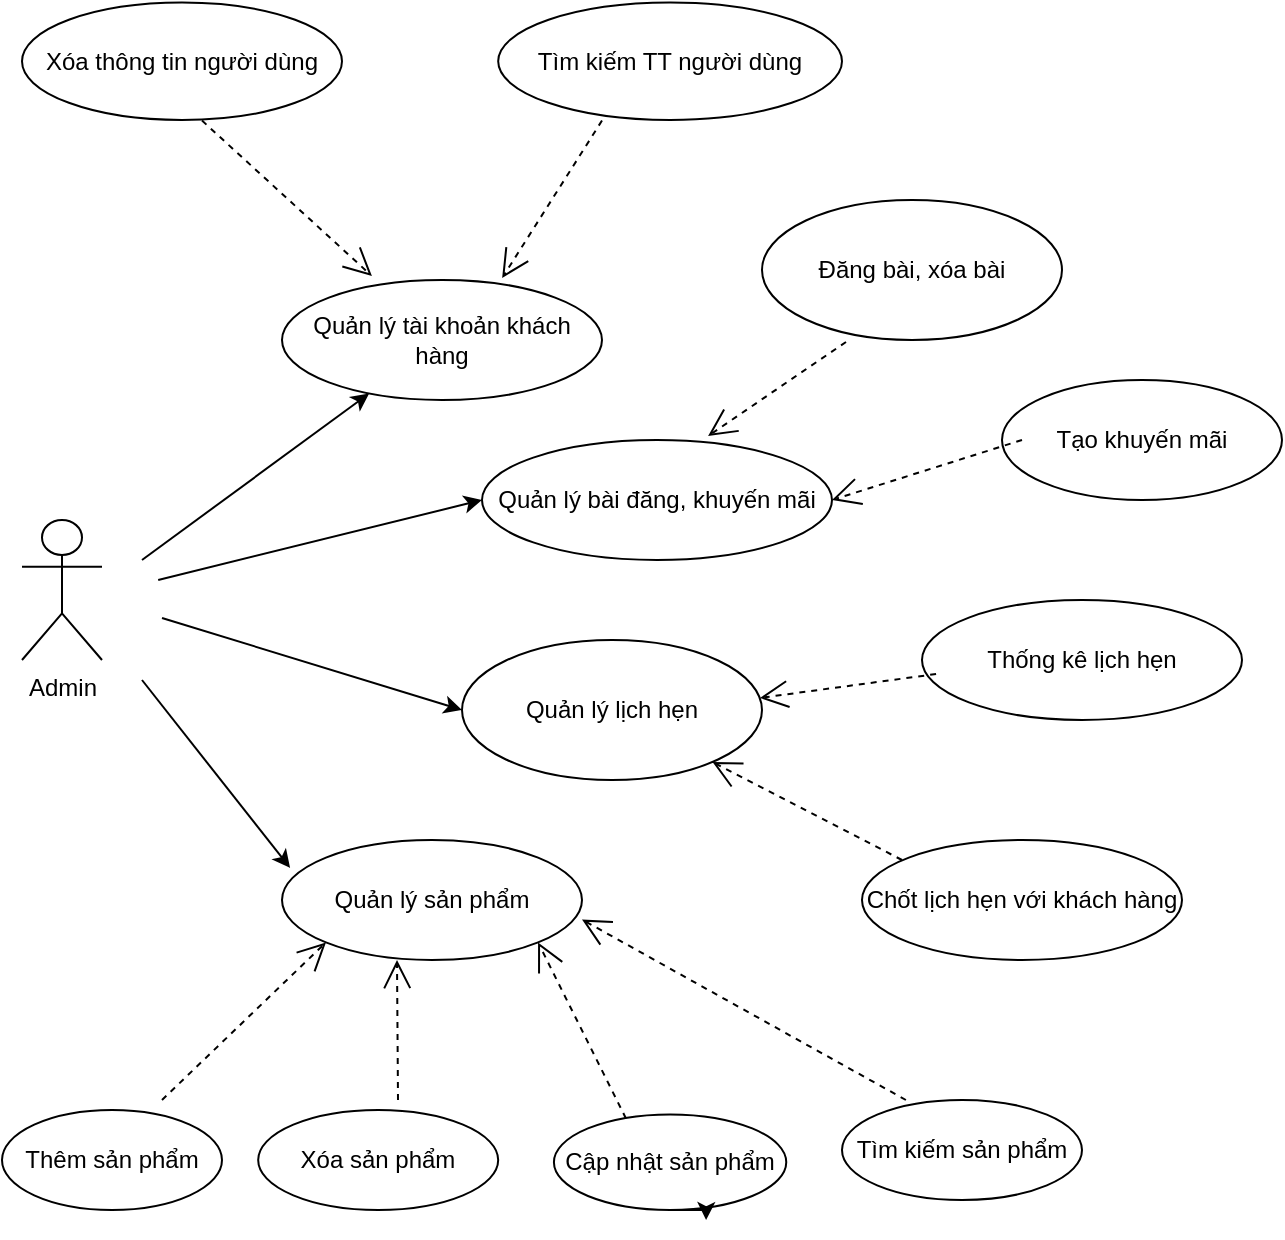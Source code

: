 <mxfile version="28.2.3">
  <diagram name="Trang-1" id="sAK9aHfum34GCgjFuC16">
    <mxGraphModel dx="1426" dy="743" grid="1" gridSize="10" guides="1" tooltips="1" connect="1" arrows="1" fold="1" page="1" pageScale="1" pageWidth="827" pageHeight="1169" math="0" shadow="0">
      <root>
        <mxCell id="0" />
        <mxCell id="1" parent="0" />
        <mxCell id="0Hp2lXWLAQ3i6HzI0rHX-4" value="Admin" style="shape=umlActor;verticalLabelPosition=bottom;verticalAlign=top;html=1;outlineConnect=0;" vertex="1" parent="1">
          <mxGeometry x="30" y="290" width="40" height="70" as="geometry" />
        </mxCell>
        <mxCell id="0Hp2lXWLAQ3i6HzI0rHX-5" value="Quản lý tài khoản khách hàng" style="ellipse;whiteSpace=wrap;html=1;" vertex="1" parent="1">
          <mxGeometry x="160" y="170" width="160" height="60" as="geometry" />
        </mxCell>
        <mxCell id="0Hp2lXWLAQ3i6HzI0rHX-6" value="Quản lý sản phẩm" style="ellipse;whiteSpace=wrap;html=1;" vertex="1" parent="1">
          <mxGeometry x="160" y="450" width="150" height="60" as="geometry" />
        </mxCell>
        <mxCell id="0Hp2lXWLAQ3i6HzI0rHX-7" value="Quản lý lịch hẹn" style="ellipse;whiteSpace=wrap;html=1;" vertex="1" parent="1">
          <mxGeometry x="250" y="350" width="150" height="70" as="geometry" />
        </mxCell>
        <mxCell id="0Hp2lXWLAQ3i6HzI0rHX-8" value="Thêm sản phẩm" style="ellipse;whiteSpace=wrap;html=1;rotation=0;" vertex="1" parent="1">
          <mxGeometry x="20" y="585" width="110" height="50" as="geometry" />
        </mxCell>
        <mxCell id="0Hp2lXWLAQ3i6HzI0rHX-9" value="Xóa sản phẩm" style="ellipse;whiteSpace=wrap;html=1;" vertex="1" parent="1">
          <mxGeometry x="148.09" y="585" width="120" height="50" as="geometry" />
        </mxCell>
        <mxCell id="0Hp2lXWLAQ3i6HzI0rHX-10" value="Cập nhật sản phẩm" style="ellipse;whiteSpace=wrap;html=1;rotation=0;" vertex="1" parent="1">
          <mxGeometry x="295.96" y="587.21" width="116.17" height="47.79" as="geometry" />
        </mxCell>
        <mxCell id="0Hp2lXWLAQ3i6HzI0rHX-15" value="" style="endArrow=classic;html=1;rounded=0;" edge="1" parent="1" target="0Hp2lXWLAQ3i6HzI0rHX-5">
          <mxGeometry width="50" height="50" relative="1" as="geometry">
            <mxPoint x="90" y="310" as="sourcePoint" />
            <mxPoint x="140" y="260" as="targetPoint" />
          </mxGeometry>
        </mxCell>
        <mxCell id="0Hp2lXWLAQ3i6HzI0rHX-16" value="" style="endArrow=classic;html=1;rounded=0;entryX=0;entryY=0.5;entryDx=0;entryDy=0;" edge="1" parent="1" target="0Hp2lXWLAQ3i6HzI0rHX-7">
          <mxGeometry width="50" height="50" relative="1" as="geometry">
            <mxPoint x="100" y="338.98" as="sourcePoint" />
            <mxPoint x="200" y="340" as="targetPoint" />
          </mxGeometry>
        </mxCell>
        <mxCell id="0Hp2lXWLAQ3i6HzI0rHX-17" value="" style="endArrow=classic;html=1;rounded=0;entryX=0.027;entryY=0.233;entryDx=0;entryDy=0;entryPerimeter=0;" edge="1" parent="1" target="0Hp2lXWLAQ3i6HzI0rHX-6">
          <mxGeometry width="50" height="50" relative="1" as="geometry">
            <mxPoint x="90" y="370" as="sourcePoint" />
            <mxPoint x="140" y="450" as="targetPoint" />
          </mxGeometry>
        </mxCell>
        <mxCell id="0Hp2lXWLAQ3i6HzI0rHX-23" value="Xóa thông tin người dùng" style="ellipse;whiteSpace=wrap;html=1;rotation=0;" vertex="1" parent="1">
          <mxGeometry x="30" y="31.29" width="160" height="58.71" as="geometry" />
        </mxCell>
        <mxCell id="0Hp2lXWLAQ3i6HzI0rHX-24" value="Tìm kiếm TT người dùng" style="ellipse;whiteSpace=wrap;html=1;" vertex="1" parent="1">
          <mxGeometry x="268.09" y="31.29" width="171.91" height="58.71" as="geometry" />
        </mxCell>
        <mxCell id="0Hp2lXWLAQ3i6HzI0rHX-29" value="" style="endArrow=open;endSize=12;dashed=1;html=1;rounded=0;entryX=0.5;entryY=1;entryDx=0;entryDy=0;" edge="1" parent="1">
          <mxGeometry x="-0.004" width="160" relative="1" as="geometry">
            <mxPoint x="218" y="580" as="sourcePoint" />
            <mxPoint x="217.5" y="510" as="targetPoint" />
            <mxPoint as="offset" />
          </mxGeometry>
        </mxCell>
        <mxCell id="0Hp2lXWLAQ3i6HzI0rHX-30" value="" style="endArrow=open;endSize=12;dashed=1;html=1;rounded=0;entryX=1;entryY=1;entryDx=0;entryDy=0;exitX=0.31;exitY=0.042;exitDx=0;exitDy=0;exitPerimeter=0;" edge="1" parent="1" source="0Hp2lXWLAQ3i6HzI0rHX-10" target="0Hp2lXWLAQ3i6HzI0rHX-6">
          <mxGeometry width="160" relative="1" as="geometry">
            <mxPoint x="350" y="559.13" as="sourcePoint" />
            <mxPoint x="510" y="559.13" as="targetPoint" />
          </mxGeometry>
        </mxCell>
        <mxCell id="0Hp2lXWLAQ3i6HzI0rHX-31" value="" style="endArrow=open;endSize=12;dashed=1;html=1;rounded=0;entryX=0.281;entryY=-0.033;entryDx=0;entryDy=0;entryPerimeter=0;" edge="1" parent="1" target="0Hp2lXWLAQ3i6HzI0rHX-5">
          <mxGeometry x="0.007" width="160" relative="1" as="geometry">
            <mxPoint x="120" y="90.29" as="sourcePoint" />
            <mxPoint x="280" y="90.29" as="targetPoint" />
            <mxPoint as="offset" />
          </mxGeometry>
        </mxCell>
        <mxCell id="0Hp2lXWLAQ3i6HzI0rHX-35" value="" style="endArrow=open;endSize=12;dashed=1;html=1;rounded=0;entryX=0.688;entryY=-0.017;entryDx=0;entryDy=0;entryPerimeter=0;" edge="1" parent="1" target="0Hp2lXWLAQ3i6HzI0rHX-5">
          <mxGeometry width="160" relative="1" as="geometry">
            <mxPoint x="320" y="90.29" as="sourcePoint" />
            <mxPoint x="480" y="90.29" as="targetPoint" />
          </mxGeometry>
        </mxCell>
        <mxCell id="0Hp2lXWLAQ3i6HzI0rHX-36" value="" style="endArrow=open;endSize=12;dashed=1;html=1;rounded=0;entryX=0;entryY=1;entryDx=0;entryDy=0;" edge="1" parent="1" target="0Hp2lXWLAQ3i6HzI0rHX-6">
          <mxGeometry width="160" relative="1" as="geometry">
            <mxPoint x="100" y="580" as="sourcePoint" />
            <mxPoint x="260" y="550" as="targetPoint" />
          </mxGeometry>
        </mxCell>
        <mxCell id="0Hp2lXWLAQ3i6HzI0rHX-38" value="Chốt lịch hẹn với khách hàng" style="ellipse;whiteSpace=wrap;html=1;rotation=0;" vertex="1" parent="1">
          <mxGeometry x="450" y="450" width="160" height="60" as="geometry" />
        </mxCell>
        <mxCell id="0Hp2lXWLAQ3i6HzI0rHX-39" value="Thống kê lịch hẹn" style="ellipse;whiteSpace=wrap;html=1;rotation=0;" vertex="1" parent="1">
          <mxGeometry x="480" y="330" width="160" height="60" as="geometry" />
        </mxCell>
        <mxCell id="0Hp2lXWLAQ3i6HzI0rHX-40" value="" style="endArrow=open;endSize=12;dashed=1;html=1;rounded=0;" edge="1" parent="1" target="0Hp2lXWLAQ3i6HzI0rHX-7">
          <mxGeometry width="160" relative="1" as="geometry">
            <mxPoint x="470" y="460" as="sourcePoint" />
            <mxPoint x="630" y="460" as="targetPoint" />
          </mxGeometry>
        </mxCell>
        <mxCell id="0Hp2lXWLAQ3i6HzI0rHX-42" value="" style="endArrow=open;endSize=12;dashed=1;html=1;rounded=0;entryX=0.993;entryY=0.414;entryDx=0;entryDy=0;entryPerimeter=0;exitX=0.044;exitY=0.617;exitDx=0;exitDy=0;exitPerimeter=0;" edge="1" parent="1" source="0Hp2lXWLAQ3i6HzI0rHX-39" target="0Hp2lXWLAQ3i6HzI0rHX-7">
          <mxGeometry x="-0.012" y="2" width="160" relative="1" as="geometry">
            <mxPoint x="460" y="374.5" as="sourcePoint" />
            <mxPoint x="620" y="374.5" as="targetPoint" />
            <mxPoint as="offset" />
          </mxGeometry>
        </mxCell>
        <mxCell id="0Hp2lXWLAQ3i6HzI0rHX-44" style="edgeStyle=orthogonalEdgeStyle;rounded=0;orthogonalLoop=1;jettySize=auto;html=1;exitX=0.5;exitY=1;exitDx=0;exitDy=0;entryX=0.655;entryY=1.105;entryDx=0;entryDy=0;entryPerimeter=0;" edge="1" parent="1" source="0Hp2lXWLAQ3i6HzI0rHX-10" target="0Hp2lXWLAQ3i6HzI0rHX-10">
          <mxGeometry relative="1" as="geometry" />
        </mxCell>
        <mxCell id="0Hp2lXWLAQ3i6HzI0rHX-45" value="Tìm kiếm sản phẩm" style="ellipse;whiteSpace=wrap;html=1;" vertex="1" parent="1">
          <mxGeometry x="440" y="580" width="120" height="50" as="geometry" />
        </mxCell>
        <mxCell id="0Hp2lXWLAQ3i6HzI0rHX-46" value="" style="endArrow=open;endSize=12;dashed=1;html=1;rounded=0;entryX=0.987;entryY=0.783;entryDx=0;entryDy=0;entryPerimeter=0;" edge="1" parent="1">
          <mxGeometry width="160" relative="1" as="geometry">
            <mxPoint x="471.95" y="580" as="sourcePoint" />
            <mxPoint x="310.0" y="489.77" as="targetPoint" />
          </mxGeometry>
        </mxCell>
        <mxCell id="0Hp2lXWLAQ3i6HzI0rHX-47" value="Quản lý bài đăng, khuyến mãi" style="ellipse;whiteSpace=wrap;html=1;" vertex="1" parent="1">
          <mxGeometry x="260" y="250" width="175" height="60" as="geometry" />
        </mxCell>
        <mxCell id="0Hp2lXWLAQ3i6HzI0rHX-49" value="" style="endArrow=classic;html=1;rounded=0;entryX=0;entryY=0.5;entryDx=0;entryDy=0;" edge="1" parent="1" target="0Hp2lXWLAQ3i6HzI0rHX-47">
          <mxGeometry width="50" height="50" relative="1" as="geometry">
            <mxPoint x="98.09" y="320" as="sourcePoint" />
            <mxPoint x="148.09" y="270" as="targetPoint" />
          </mxGeometry>
        </mxCell>
        <mxCell id="0Hp2lXWLAQ3i6HzI0rHX-50" value="Đăng bài, xóa bài" style="ellipse;whiteSpace=wrap;html=1;" vertex="1" parent="1">
          <mxGeometry x="400" y="130" width="150" height="70" as="geometry" />
        </mxCell>
        <mxCell id="0Hp2lXWLAQ3i6HzI0rHX-51" value="Tạo khuyến mãi" style="ellipse;whiteSpace=wrap;html=1;" vertex="1" parent="1">
          <mxGeometry x="520" y="220" width="140" height="60" as="geometry" />
        </mxCell>
        <mxCell id="0Hp2lXWLAQ3i6HzI0rHX-52" value="" style="endArrow=open;endSize=12;dashed=1;html=1;rounded=0;entryX=0.646;entryY=-0.033;entryDx=0;entryDy=0;entryPerimeter=0;exitX=0.28;exitY=1.014;exitDx=0;exitDy=0;exitPerimeter=0;" edge="1" parent="1" source="0Hp2lXWLAQ3i6HzI0rHX-50" target="0Hp2lXWLAQ3i6HzI0rHX-47">
          <mxGeometry x="0.025" y="6" width="160" relative="1" as="geometry">
            <mxPoint x="414" y="190" as="sourcePoint" />
            <mxPoint x="574" y="190" as="targetPoint" />
            <mxPoint as="offset" />
          </mxGeometry>
        </mxCell>
        <mxCell id="0Hp2lXWLAQ3i6HzI0rHX-55" value="" style="endArrow=open;endSize=12;dashed=1;html=1;rounded=0;entryX=1;entryY=0.5;entryDx=0;entryDy=0;" edge="1" parent="1" target="0Hp2lXWLAQ3i6HzI0rHX-47">
          <mxGeometry x="-0.113" y="7" width="160" relative="1" as="geometry">
            <mxPoint x="530" y="250" as="sourcePoint" />
            <mxPoint x="690" y="250" as="targetPoint" />
            <mxPoint as="offset" />
          </mxGeometry>
        </mxCell>
      </root>
    </mxGraphModel>
  </diagram>
</mxfile>
